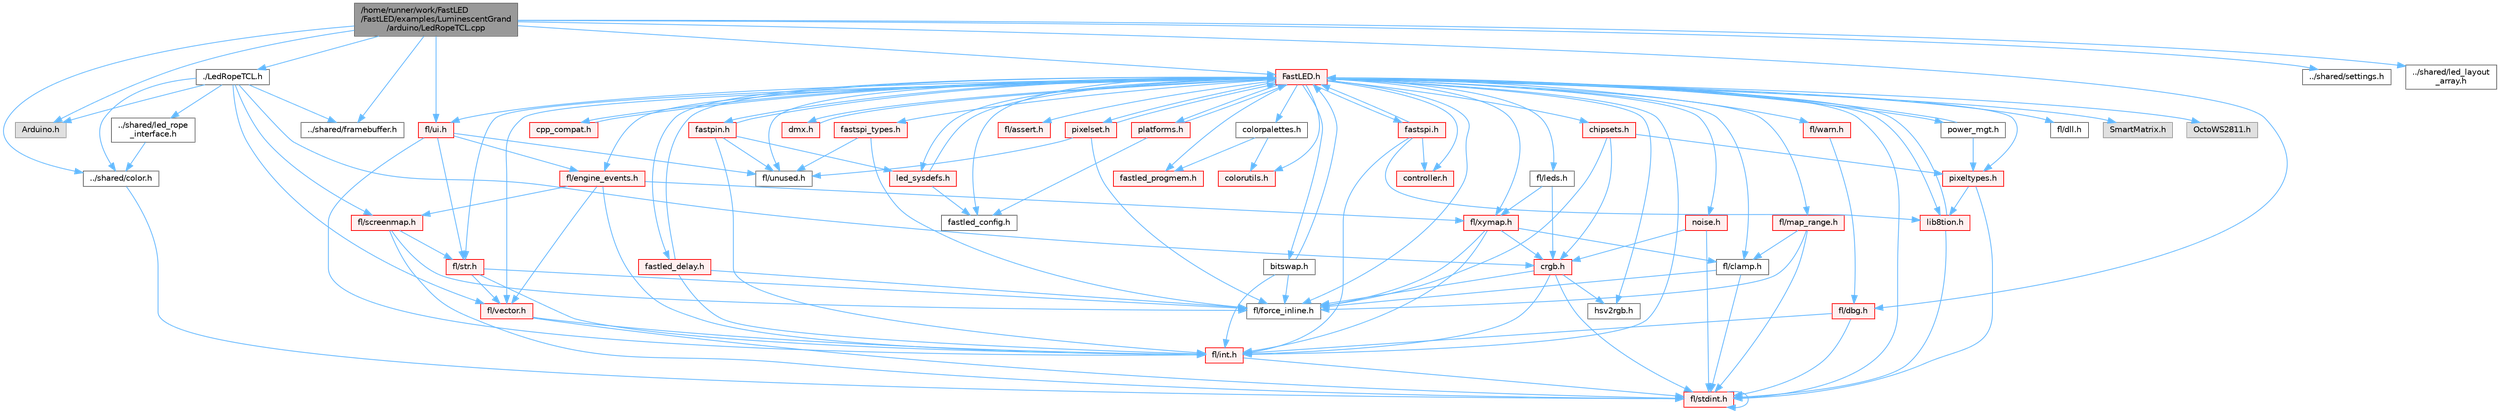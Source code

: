 digraph "/home/runner/work/FastLED/FastLED/examples/LuminescentGrand/arduino/LedRopeTCL.cpp"
{
 // INTERACTIVE_SVG=YES
 // LATEX_PDF_SIZE
  bgcolor="transparent";
  edge [fontname=Helvetica,fontsize=10,labelfontname=Helvetica,labelfontsize=10];
  node [fontname=Helvetica,fontsize=10,shape=box,height=0.2,width=0.4];
  Node1 [id="Node000001",label="/home/runner/work/FastLED\l/FastLED/examples/LuminescentGrand\l/arduino/LedRopeTCL.cpp",height=0.2,width=0.4,color="gray40", fillcolor="grey60", style="filled", fontcolor="black",tooltip=" "];
  Node1 -> Node2 [id="edge1_Node000001_Node000002",color="steelblue1",style="solid",tooltip=" "];
  Node2 [id="Node000002",label="Arduino.h",height=0.2,width=0.4,color="grey60", fillcolor="#E0E0E0", style="filled",tooltip=" "];
  Node1 -> Node3 [id="edge2_Node000001_Node000003",color="steelblue1",style="solid",tooltip=" "];
  Node3 [id="Node000003",label="../shared/color.h",height=0.2,width=0.4,color="grey40", fillcolor="white", style="filled",URL="$de/de1/examples_2_luminescent_grand_2shared_2color_8h.html",tooltip=" "];
  Node3 -> Node4 [id="edge3_Node000003_Node000004",color="steelblue1",style="solid",tooltip=" "];
  Node4 [id="Node000004",label="fl/stdint.h",height=0.2,width=0.4,color="red", fillcolor="#FFF0F0", style="filled",URL="$df/dd8/stdint_8h.html",tooltip=" "];
  Node4 -> Node4 [id="edge4_Node000004_Node000004",color="steelblue1",style="solid",tooltip=" "];
  Node1 -> Node6 [id="edge5_Node000001_Node000006",color="steelblue1",style="solid",tooltip=" "];
  Node6 [id="Node000006",label="../shared/framebuffer.h",height=0.2,width=0.4,color="grey40", fillcolor="white", style="filled",URL="$d4/dd2/framebuffer_8h.html",tooltip=" "];
  Node1 -> Node7 [id="edge6_Node000001_Node000007",color="steelblue1",style="solid",tooltip=" "];
  Node7 [id="Node000007",label="../shared/settings.h",height=0.2,width=0.4,color="grey40", fillcolor="white", style="filled",URL="$de/d60/settings_8h.html",tooltip=" "];
  Node1 -> Node8 [id="edge7_Node000001_Node000008",color="steelblue1",style="solid",tooltip=" "];
  Node8 [id="Node000008",label="./LedRopeTCL.h",height=0.2,width=0.4,color="grey40", fillcolor="white", style="filled",URL="$d9/d7e/_led_rope_t_c_l_8h.html",tooltip=" "];
  Node8 -> Node2 [id="edge8_Node000008_Node000002",color="steelblue1",style="solid",tooltip=" "];
  Node8 -> Node3 [id="edge9_Node000008_Node000003",color="steelblue1",style="solid",tooltip=" "];
  Node8 -> Node6 [id="edge10_Node000008_Node000006",color="steelblue1",style="solid",tooltip=" "];
  Node8 -> Node9 [id="edge11_Node000008_Node000009",color="steelblue1",style="solid",tooltip=" "];
  Node9 [id="Node000009",label="../shared/led_rope\l_interface.h",height=0.2,width=0.4,color="grey40", fillcolor="white", style="filled",URL="$db/d19/led__rope__interface_8h.html",tooltip=" "];
  Node9 -> Node3 [id="edge12_Node000009_Node000003",color="steelblue1",style="solid",tooltip=" "];
  Node8 -> Node10 [id="edge13_Node000008_Node000010",color="steelblue1",style="solid",tooltip=" "];
  Node10 [id="Node000010",label="fl/vector.h",height=0.2,width=0.4,color="red", fillcolor="#FFF0F0", style="filled",URL="$d6/d68/vector_8h.html",tooltip=" "];
  Node10 -> Node4 [id="edge14_Node000010_Node000004",color="steelblue1",style="solid",tooltip=" "];
  Node10 -> Node11 [id="edge15_Node000010_Node000011",color="steelblue1",style="solid",tooltip=" "];
  Node11 [id="Node000011",label="fl/int.h",height=0.2,width=0.4,color="red", fillcolor="#FFF0F0", style="filled",URL="$d3/d7e/int_8h.html",tooltip=" "];
  Node11 -> Node4 [id="edge16_Node000011_Node000004",color="steelblue1",style="solid",tooltip=" "];
  Node8 -> Node57 [id="edge17_Node000008_Node000057",color="steelblue1",style="solid",tooltip=" "];
  Node57 [id="Node000057",label="crgb.h",height=0.2,width=0.4,color="red", fillcolor="#FFF0F0", style="filled",URL="$db/dd1/crgb_8h.html",tooltip="Defines the red, green, and blue (RGB) pixel struct."];
  Node57 -> Node4 [id="edge18_Node000057_Node000004",color="steelblue1",style="solid",tooltip=" "];
  Node57 -> Node11 [id="edge19_Node000057_Node000011",color="steelblue1",style="solid",tooltip=" "];
  Node57 -> Node19 [id="edge20_Node000057_Node000019",color="steelblue1",style="solid",tooltip=" "];
  Node19 [id="Node000019",label="fl/force_inline.h",height=0.2,width=0.4,color="grey40", fillcolor="white", style="filled",URL="$d4/d64/force__inline_8h.html",tooltip=" "];
  Node57 -> Node62 [id="edge21_Node000057_Node000062",color="steelblue1",style="solid",tooltip=" "];
  Node62 [id="Node000062",label="hsv2rgb.h",height=0.2,width=0.4,color="grey40", fillcolor="white", style="filled",URL="$de/d9a/hsv2rgb_8h.html",tooltip="Functions to convert from the HSV colorspace to the RGB colorspace."];
  Node8 -> Node65 [id="edge22_Node000008_Node000065",color="steelblue1",style="solid",tooltip=" "];
  Node65 [id="Node000065",label="fl/screenmap.h",height=0.2,width=0.4,color="red", fillcolor="#FFF0F0", style="filled",URL="$d7/d97/screenmap_8h.html",tooltip=" "];
  Node65 -> Node4 [id="edge23_Node000065_Node000004",color="steelblue1",style="solid",tooltip=" "];
  Node65 -> Node19 [id="edge24_Node000065_Node000019",color="steelblue1",style="solid",tooltip=" "];
  Node65 -> Node14 [id="edge25_Node000065_Node000014",color="steelblue1",style="solid",tooltip=" "];
  Node14 [id="Node000014",label="fl/str.h",height=0.2,width=0.4,color="red", fillcolor="#FFF0F0", style="filled",URL="$d1/d93/str_8h.html",tooltip=" "];
  Node14 -> Node11 [id="edge26_Node000014_Node000011",color="steelblue1",style="solid",tooltip=" "];
  Node14 -> Node10 [id="edge27_Node000014_Node000010",color="steelblue1",style="solid",tooltip=" "];
  Node14 -> Node19 [id="edge28_Node000014_Node000019",color="steelblue1",style="solid",tooltip=" "];
  Node1 -> Node86 [id="edge29_Node000001_Node000086",color="steelblue1",style="solid",tooltip=" "];
  Node86 [id="Node000086",label="../shared/led_layout\l_array.h",height=0.2,width=0.4,color="grey40", fillcolor="white", style="filled",URL="$df/da2/led__layout__array_8h.html",tooltip=" "];
  Node1 -> Node87 [id="edge30_Node000001_Node000087",color="steelblue1",style="solid",tooltip=" "];
  Node87 [id="Node000087",label="FastLED.h",height=0.2,width=0.4,color="red", fillcolor="#FFF0F0", style="filled",URL="$db/d97/_fast_l_e_d_8h.html",tooltip="central include file for FastLED, defines the CFastLED class/object"];
  Node87 -> Node4 [id="edge31_Node000087_Node000004",color="steelblue1",style="solid",tooltip=" "];
  Node87 -> Node88 [id="edge32_Node000087_Node000088",color="steelblue1",style="solid",tooltip=" "];
  Node88 [id="Node000088",label="fl/dll.h",height=0.2,width=0.4,color="grey40", fillcolor="white", style="filled",URL="$d3/d4b/dll_8h.html",tooltip="FastLED dynamic library interface - lightweight header for external callers."];
  Node87 -> Node89 [id="edge33_Node000087_Node000089",color="steelblue1",style="solid",tooltip=" "];
  Node89 [id="Node000089",label="SmartMatrix.h",height=0.2,width=0.4,color="grey60", fillcolor="#E0E0E0", style="filled",tooltip=" "];
  Node87 -> Node90 [id="edge34_Node000087_Node000090",color="steelblue1",style="solid",tooltip=" "];
  Node90 [id="Node000090",label="OctoWS2811.h",height=0.2,width=0.4,color="grey60", fillcolor="#E0E0E0", style="filled",tooltip=" "];
  Node87 -> Node19 [id="edge35_Node000087_Node000019",color="steelblue1",style="solid",tooltip=" "];
  Node87 -> Node91 [id="edge36_Node000087_Node000091",color="steelblue1",style="solid",tooltip=" "];
  Node91 [id="Node000091",label="cpp_compat.h",height=0.2,width=0.4,color="red", fillcolor="#FFF0F0", style="filled",URL="$d9/d13/cpp__compat_8h.html",tooltip="Compatibility functions based on C++ version."];
  Node91 -> Node87 [id="edge37_Node000091_Node000087",color="steelblue1",style="solid",tooltip=" "];
  Node87 -> Node93 [id="edge38_Node000087_Node000093",color="steelblue1",style="solid",tooltip=" "];
  Node93 [id="Node000093",label="fastled_config.h",height=0.2,width=0.4,color="grey40", fillcolor="white", style="filled",URL="$d5/d11/fastled__config_8h.html",tooltip="Contains definitions that can be used to configure FastLED at compile time."];
  Node87 -> Node94 [id="edge39_Node000087_Node000094",color="steelblue1",style="solid",tooltip=" "];
  Node94 [id="Node000094",label="led_sysdefs.h",height=0.2,width=0.4,color="red", fillcolor="#FFF0F0", style="filled",URL="$d9/d3e/led__sysdefs_8h.html",tooltip="Determines which platform system definitions to include."];
  Node94 -> Node87 [id="edge40_Node000094_Node000087",color="steelblue1",style="solid",tooltip=" "];
  Node94 -> Node93 [id="edge41_Node000094_Node000093",color="steelblue1",style="solid",tooltip=" "];
  Node87 -> Node96 [id="edge42_Node000087_Node000096",color="steelblue1",style="solid",tooltip=" "];
  Node96 [id="Node000096",label="fastled_delay.h",height=0.2,width=0.4,color="red", fillcolor="#FFF0F0", style="filled",URL="$d0/da8/fastled__delay_8h.html",tooltip="Utility functions and classes for managing delay cycles."];
  Node96 -> Node87 [id="edge43_Node000096_Node000087",color="steelblue1",style="solid",tooltip=" "];
  Node96 -> Node19 [id="edge44_Node000096_Node000019",color="steelblue1",style="solid",tooltip=" "];
  Node96 -> Node11 [id="edge45_Node000096_Node000011",color="steelblue1",style="solid",tooltip=" "];
  Node87 -> Node98 [id="edge46_Node000087_Node000098",color="steelblue1",style="solid",tooltip=" "];
  Node98 [id="Node000098",label="bitswap.h",height=0.2,width=0.4,color="grey40", fillcolor="white", style="filled",URL="$de/ded/bitswap_8h.html",tooltip="Functions for doing a rotation of bits/bytes used by parallel output."];
  Node98 -> Node87 [id="edge47_Node000098_Node000087",color="steelblue1",style="solid",tooltip=" "];
  Node98 -> Node19 [id="edge48_Node000098_Node000019",color="steelblue1",style="solid",tooltip=" "];
  Node98 -> Node11 [id="edge49_Node000098_Node000011",color="steelblue1",style="solid",tooltip=" "];
  Node87 -> Node99 [id="edge50_Node000087_Node000099",color="steelblue1",style="solid",tooltip=" "];
  Node99 [id="Node000099",label="controller.h",height=0.2,width=0.4,color="red", fillcolor="#FFF0F0", style="filled",URL="$d2/dd9/controller_8h.html",tooltip="deprecated: base definitions used by led controllers for writing out led data"];
  Node87 -> Node126 [id="edge51_Node000087_Node000126",color="steelblue1",style="solid",tooltip=" "];
  Node126 [id="Node000126",label="fastpin.h",height=0.2,width=0.4,color="red", fillcolor="#FFF0F0", style="filled",URL="$db/d65/fastpin_8h.html",tooltip="Class base definitions for defining fast pin access."];
  Node126 -> Node87 [id="edge52_Node000126_Node000087",color="steelblue1",style="solid",tooltip=" "];
  Node126 -> Node94 [id="edge53_Node000126_Node000094",color="steelblue1",style="solid",tooltip=" "];
  Node126 -> Node39 [id="edge54_Node000126_Node000039",color="steelblue1",style="solid",tooltip=" "];
  Node39 [id="Node000039",label="fl/unused.h",height=0.2,width=0.4,color="grey40", fillcolor="white", style="filled",URL="$d8/d4b/unused_8h.html",tooltip=" "];
  Node126 -> Node11 [id="edge55_Node000126_Node000011",color="steelblue1",style="solid",tooltip=" "];
  Node87 -> Node127 [id="edge56_Node000087_Node000127",color="steelblue1",style="solid",tooltip=" "];
  Node127 [id="Node000127",label="fastspi_types.h",height=0.2,width=0.4,color="red", fillcolor="#FFF0F0", style="filled",URL="$d2/ddb/fastspi__types_8h.html",tooltip="Data types and constants used by SPI interfaces."];
  Node127 -> Node19 [id="edge57_Node000127_Node000019",color="steelblue1",style="solid",tooltip=" "];
  Node127 -> Node39 [id="edge58_Node000127_Node000039",color="steelblue1",style="solid",tooltip=" "];
  Node87 -> Node128 [id="edge59_Node000087_Node000128",color="steelblue1",style="solid",tooltip=" "];
  Node128 [id="Node000128",label="dmx.h",height=0.2,width=0.4,color="red", fillcolor="#FFF0F0", style="filled",URL="$d3/de1/dmx_8h.html",tooltip="Defines the DMX512-based LED controllers."];
  Node128 -> Node87 [id="edge60_Node000128_Node000087",color="steelblue1",style="solid",tooltip=" "];
  Node87 -> Node131 [id="edge61_Node000087_Node000131",color="steelblue1",style="solid",tooltip=" "];
  Node131 [id="Node000131",label="platforms.h",height=0.2,width=0.4,color="red", fillcolor="#FFF0F0", style="filled",URL="$da/dc9/platforms_8h.html",tooltip="Determines which platforms headers to include."];
  Node131 -> Node87 [id="edge62_Node000131_Node000087",color="steelblue1",style="solid",tooltip=" "];
  Node131 -> Node93 [id="edge63_Node000131_Node000093",color="steelblue1",style="solid",tooltip=" "];
  Node87 -> Node64 [id="edge64_Node000087_Node000064",color="steelblue1",style="solid",tooltip=" "];
  Node64 [id="Node000064",label="fastled_progmem.h",height=0.2,width=0.4,color="red", fillcolor="#FFF0F0", style="filled",URL="$df/dab/fastled__progmem_8h.html",tooltip="Wrapper definitions to allow seamless use of PROGMEM in environments that have it."];
  Node87 -> Node102 [id="edge65_Node000087_Node000102",color="steelblue1",style="solid",tooltip=" "];
  Node102 [id="Node000102",label="lib8tion.h",height=0.2,width=0.4,color="red", fillcolor="#FFF0F0", style="filled",URL="$df/da5/lib8tion_8h.html",tooltip="Fast, efficient 8-bit math functions specifically designed for high-performance LED programming."];
  Node102 -> Node87 [id="edge66_Node000102_Node000087",color="steelblue1",style="solid",tooltip=" "];
  Node102 -> Node4 [id="edge67_Node000102_Node000004",color="steelblue1",style="solid",tooltip=" "];
  Node87 -> Node101 [id="edge68_Node000087_Node000101",color="steelblue1",style="solid",tooltip=" "];
  Node101 [id="Node000101",label="pixeltypes.h",height=0.2,width=0.4,color="red", fillcolor="#FFF0F0", style="filled",URL="$d2/dba/pixeltypes_8h.html",tooltip="Includes defintions for RGB and HSV pixels."];
  Node101 -> Node4 [id="edge69_Node000101_Node000004",color="steelblue1",style="solid",tooltip=" "];
  Node101 -> Node102 [id="edge70_Node000101_Node000102",color="steelblue1",style="solid",tooltip=" "];
  Node87 -> Node62 [id="edge71_Node000087_Node000062",color="steelblue1",style="solid",tooltip=" "];
  Node87 -> Node133 [id="edge72_Node000087_Node000133",color="steelblue1",style="solid",tooltip=" "];
  Node133 [id="Node000133",label="colorutils.h",height=0.2,width=0.4,color="red", fillcolor="#FFF0F0", style="filled",URL="$d1/dfb/colorutils_8h.html",tooltip=" "];
  Node87 -> Node138 [id="edge73_Node000087_Node000138",color="steelblue1",style="solid",tooltip=" "];
  Node138 [id="Node000138",label="pixelset.h",height=0.2,width=0.4,color="red", fillcolor="#FFF0F0", style="filled",URL="$d4/d46/pixelset_8h.html",tooltip="Declares classes for managing logical groups of LEDs."];
  Node138 -> Node19 [id="edge74_Node000138_Node000019",color="steelblue1",style="solid",tooltip=" "];
  Node138 -> Node39 [id="edge75_Node000138_Node000039",color="steelblue1",style="solid",tooltip=" "];
  Node138 -> Node87 [id="edge76_Node000138_Node000087",color="steelblue1",style="solid",tooltip=" "];
  Node87 -> Node139 [id="edge77_Node000087_Node000139",color="steelblue1",style="solid",tooltip=" "];
  Node139 [id="Node000139",label="colorpalettes.h",height=0.2,width=0.4,color="grey40", fillcolor="white", style="filled",URL="$dc/dcc/colorpalettes_8h.html",tooltip="Declarations for the predefined color palettes supplied by FastLED."];
  Node139 -> Node133 [id="edge78_Node000139_Node000133",color="steelblue1",style="solid",tooltip=" "];
  Node139 -> Node64 [id="edge79_Node000139_Node000064",color="steelblue1",style="solid",tooltip=" "];
  Node87 -> Node140 [id="edge80_Node000087_Node000140",color="steelblue1",style="solid",tooltip=" "];
  Node140 [id="Node000140",label="noise.h",height=0.2,width=0.4,color="red", fillcolor="#FFF0F0", style="filled",URL="$d1/d31/noise_8h.html",tooltip="Functions to generate and fill arrays with noise."];
  Node140 -> Node4 [id="edge81_Node000140_Node000004",color="steelblue1",style="solid",tooltip=" "];
  Node140 -> Node57 [id="edge82_Node000140_Node000057",color="steelblue1",style="solid",tooltip=" "];
  Node87 -> Node141 [id="edge83_Node000087_Node000141",color="steelblue1",style="solid",tooltip=" "];
  Node141 [id="Node000141",label="power_mgt.h",height=0.2,width=0.4,color="grey40", fillcolor="white", style="filled",URL="$dc/d5b/power__mgt_8h.html",tooltip="Functions to limit the power used by FastLED."];
  Node141 -> Node87 [id="edge84_Node000141_Node000087",color="steelblue1",style="solid",tooltip=" "];
  Node141 -> Node101 [id="edge85_Node000141_Node000101",color="steelblue1",style="solid",tooltip=" "];
  Node87 -> Node142 [id="edge86_Node000087_Node000142",color="steelblue1",style="solid",tooltip=" "];
  Node142 [id="Node000142",label="fastspi.h",height=0.2,width=0.4,color="red", fillcolor="#FFF0F0", style="filled",URL="$d6/ddc/fastspi_8h.html",tooltip="Serial peripheral interface (SPI) definitions per platform."];
  Node142 -> Node87 [id="edge87_Node000142_Node000087",color="steelblue1",style="solid",tooltip=" "];
  Node142 -> Node99 [id="edge88_Node000142_Node000099",color="steelblue1",style="solid",tooltip=" "];
  Node142 -> Node102 [id="edge89_Node000142_Node000102",color="steelblue1",style="solid",tooltip=" "];
  Node142 -> Node11 [id="edge90_Node000142_Node000011",color="steelblue1",style="solid",tooltip=" "];
  Node87 -> Node144 [id="edge91_Node000087_Node000144",color="steelblue1",style="solid",tooltip=" "];
  Node144 [id="Node000144",label="chipsets.h",height=0.2,width=0.4,color="red", fillcolor="#FFF0F0", style="filled",URL="$db/d66/chipsets_8h.html",tooltip="Contains the bulk of the definitions for the various LED chipsets supported."];
  Node144 -> Node101 [id="edge92_Node000144_Node000101",color="steelblue1",style="solid",tooltip=" "];
  Node144 -> Node19 [id="edge93_Node000144_Node000019",color="steelblue1",style="solid",tooltip=" "];
  Node144 -> Node57 [id="edge94_Node000144_Node000057",color="steelblue1",style="solid",tooltip=" "];
  Node87 -> Node121 [id="edge95_Node000087_Node000121",color="steelblue1",style="solid",tooltip=" "];
  Node121 [id="Node000121",label="fl/engine_events.h",height=0.2,width=0.4,color="red", fillcolor="#FFF0F0", style="filled",URL="$db/dc0/engine__events_8h.html",tooltip=" "];
  Node121 -> Node65 [id="edge96_Node000121_Node000065",color="steelblue1",style="solid",tooltip=" "];
  Node121 -> Node10 [id="edge97_Node000121_Node000010",color="steelblue1",style="solid",tooltip=" "];
  Node121 -> Node123 [id="edge98_Node000121_Node000123",color="steelblue1",style="solid",tooltip=" "];
  Node123 [id="Node000123",label="fl/xymap.h",height=0.2,width=0.4,color="red", fillcolor="#FFF0F0", style="filled",URL="$da/d61/xymap_8h.html",tooltip=" "];
  Node123 -> Node11 [id="edge99_Node000123_Node000011",color="steelblue1",style="solid",tooltip=" "];
  Node123 -> Node19 [id="edge100_Node000123_Node000019",color="steelblue1",style="solid",tooltip=" "];
  Node123 -> Node57 [id="edge101_Node000123_Node000057",color="steelblue1",style="solid",tooltip=" "];
  Node123 -> Node18 [id="edge102_Node000123_Node000018",color="steelblue1",style="solid",tooltip=" "];
  Node18 [id="Node000018",label="fl/clamp.h",height=0.2,width=0.4,color="grey40", fillcolor="white", style="filled",URL="$d6/dd3/clamp_8h.html",tooltip=" "];
  Node18 -> Node4 [id="edge103_Node000018_Node000004",color="steelblue1",style="solid",tooltip=" "];
  Node18 -> Node19 [id="edge104_Node000018_Node000019",color="steelblue1",style="solid",tooltip=" "];
  Node121 -> Node11 [id="edge105_Node000121_Node000011",color="steelblue1",style="solid",tooltip=" "];
  Node87 -> Node146 [id="edge106_Node000087_Node000146",color="steelblue1",style="solid",tooltip=" "];
  Node146 [id="Node000146",label="fl/leds.h",height=0.2,width=0.4,color="grey40", fillcolor="white", style="filled",URL="$da/d78/leds_8h.html",tooltip=" "];
  Node146 -> Node57 [id="edge107_Node000146_Node000057",color="steelblue1",style="solid",tooltip=" "];
  Node146 -> Node123 [id="edge108_Node000146_Node000123",color="steelblue1",style="solid",tooltip=" "];
  Node87 -> Node11 [id="edge109_Node000087_Node000011",color="steelblue1",style="solid",tooltip=" "];
  Node87 -> Node14 [id="edge110_Node000087_Node000014",color="steelblue1",style="solid",tooltip=" "];
  Node87 -> Node123 [id="edge111_Node000087_Node000123",color="steelblue1",style="solid",tooltip=" "];
  Node87 -> Node18 [id="edge112_Node000087_Node000018",color="steelblue1",style="solid",tooltip=" "];
  Node87 -> Node20 [id="edge113_Node000087_Node000020",color="steelblue1",style="solid",tooltip=" "];
  Node20 [id="Node000020",label="fl/map_range.h",height=0.2,width=0.4,color="red", fillcolor="#FFF0F0", style="filled",URL="$d1/d47/map__range_8h.html",tooltip=" "];
  Node20 -> Node4 [id="edge114_Node000020_Node000004",color="steelblue1",style="solid",tooltip=" "];
  Node20 -> Node18 [id="edge115_Node000020_Node000018",color="steelblue1",style="solid",tooltip=" "];
  Node20 -> Node19 [id="edge116_Node000020_Node000019",color="steelblue1",style="solid",tooltip=" "];
  Node87 -> Node80 [id="edge117_Node000087_Node000080",color="steelblue1",style="solid",tooltip=" "];
  Node80 [id="Node000080",label="fl/warn.h",height=0.2,width=0.4,color="red", fillcolor="#FFF0F0", style="filled",URL="$de/d77/warn_8h.html",tooltip=" "];
  Node80 -> Node81 [id="edge118_Node000080_Node000081",color="steelblue1",style="solid",tooltip=" "];
  Node81 [id="Node000081",label="fl/dbg.h",height=0.2,width=0.4,color="red", fillcolor="#FFF0F0", style="filled",URL="$d6/d01/dbg_8h.html",tooltip=" "];
  Node81 -> Node11 [id="edge119_Node000081_Node000011",color="steelblue1",style="solid",tooltip=" "];
  Node81 -> Node4 [id="edge120_Node000081_Node000004",color="steelblue1",style="solid",tooltip=" "];
  Node87 -> Node68 [id="edge121_Node000087_Node000068",color="steelblue1",style="solid",tooltip=" "];
  Node68 [id="Node000068",label="fl/assert.h",height=0.2,width=0.4,color="red", fillcolor="#FFF0F0", style="filled",URL="$dc/da7/assert_8h.html",tooltip=" "];
  Node87 -> Node39 [id="edge122_Node000087_Node000039",color="steelblue1",style="solid",tooltip=" "];
  Node87 -> Node10 [id="edge123_Node000087_Node000010",color="steelblue1",style="solid",tooltip=" "];
  Node87 -> Node148 [id="edge124_Node000087_Node000148",color="steelblue1",style="solid",tooltip=" "];
  Node148 [id="Node000148",label="fl/ui.h",height=0.2,width=0.4,color="red", fillcolor="#FFF0F0", style="filled",URL="$d9/d3b/ui_8h.html",tooltip=" "];
  Node148 -> Node14 [id="edge125_Node000148_Node000014",color="steelblue1",style="solid",tooltip=" "];
  Node148 -> Node11 [id="edge126_Node000148_Node000011",color="steelblue1",style="solid",tooltip=" "];
  Node148 -> Node121 [id="edge127_Node000148_Node000121",color="steelblue1",style="solid",tooltip=" "];
  Node148 -> Node39 [id="edge128_Node000148_Node000039",color="steelblue1",style="solid",tooltip=" "];
  Node1 -> Node81 [id="edge129_Node000001_Node000081",color="steelblue1",style="solid",tooltip=" "];
  Node1 -> Node148 [id="edge130_Node000001_Node000148",color="steelblue1",style="solid",tooltip=" "];
}
